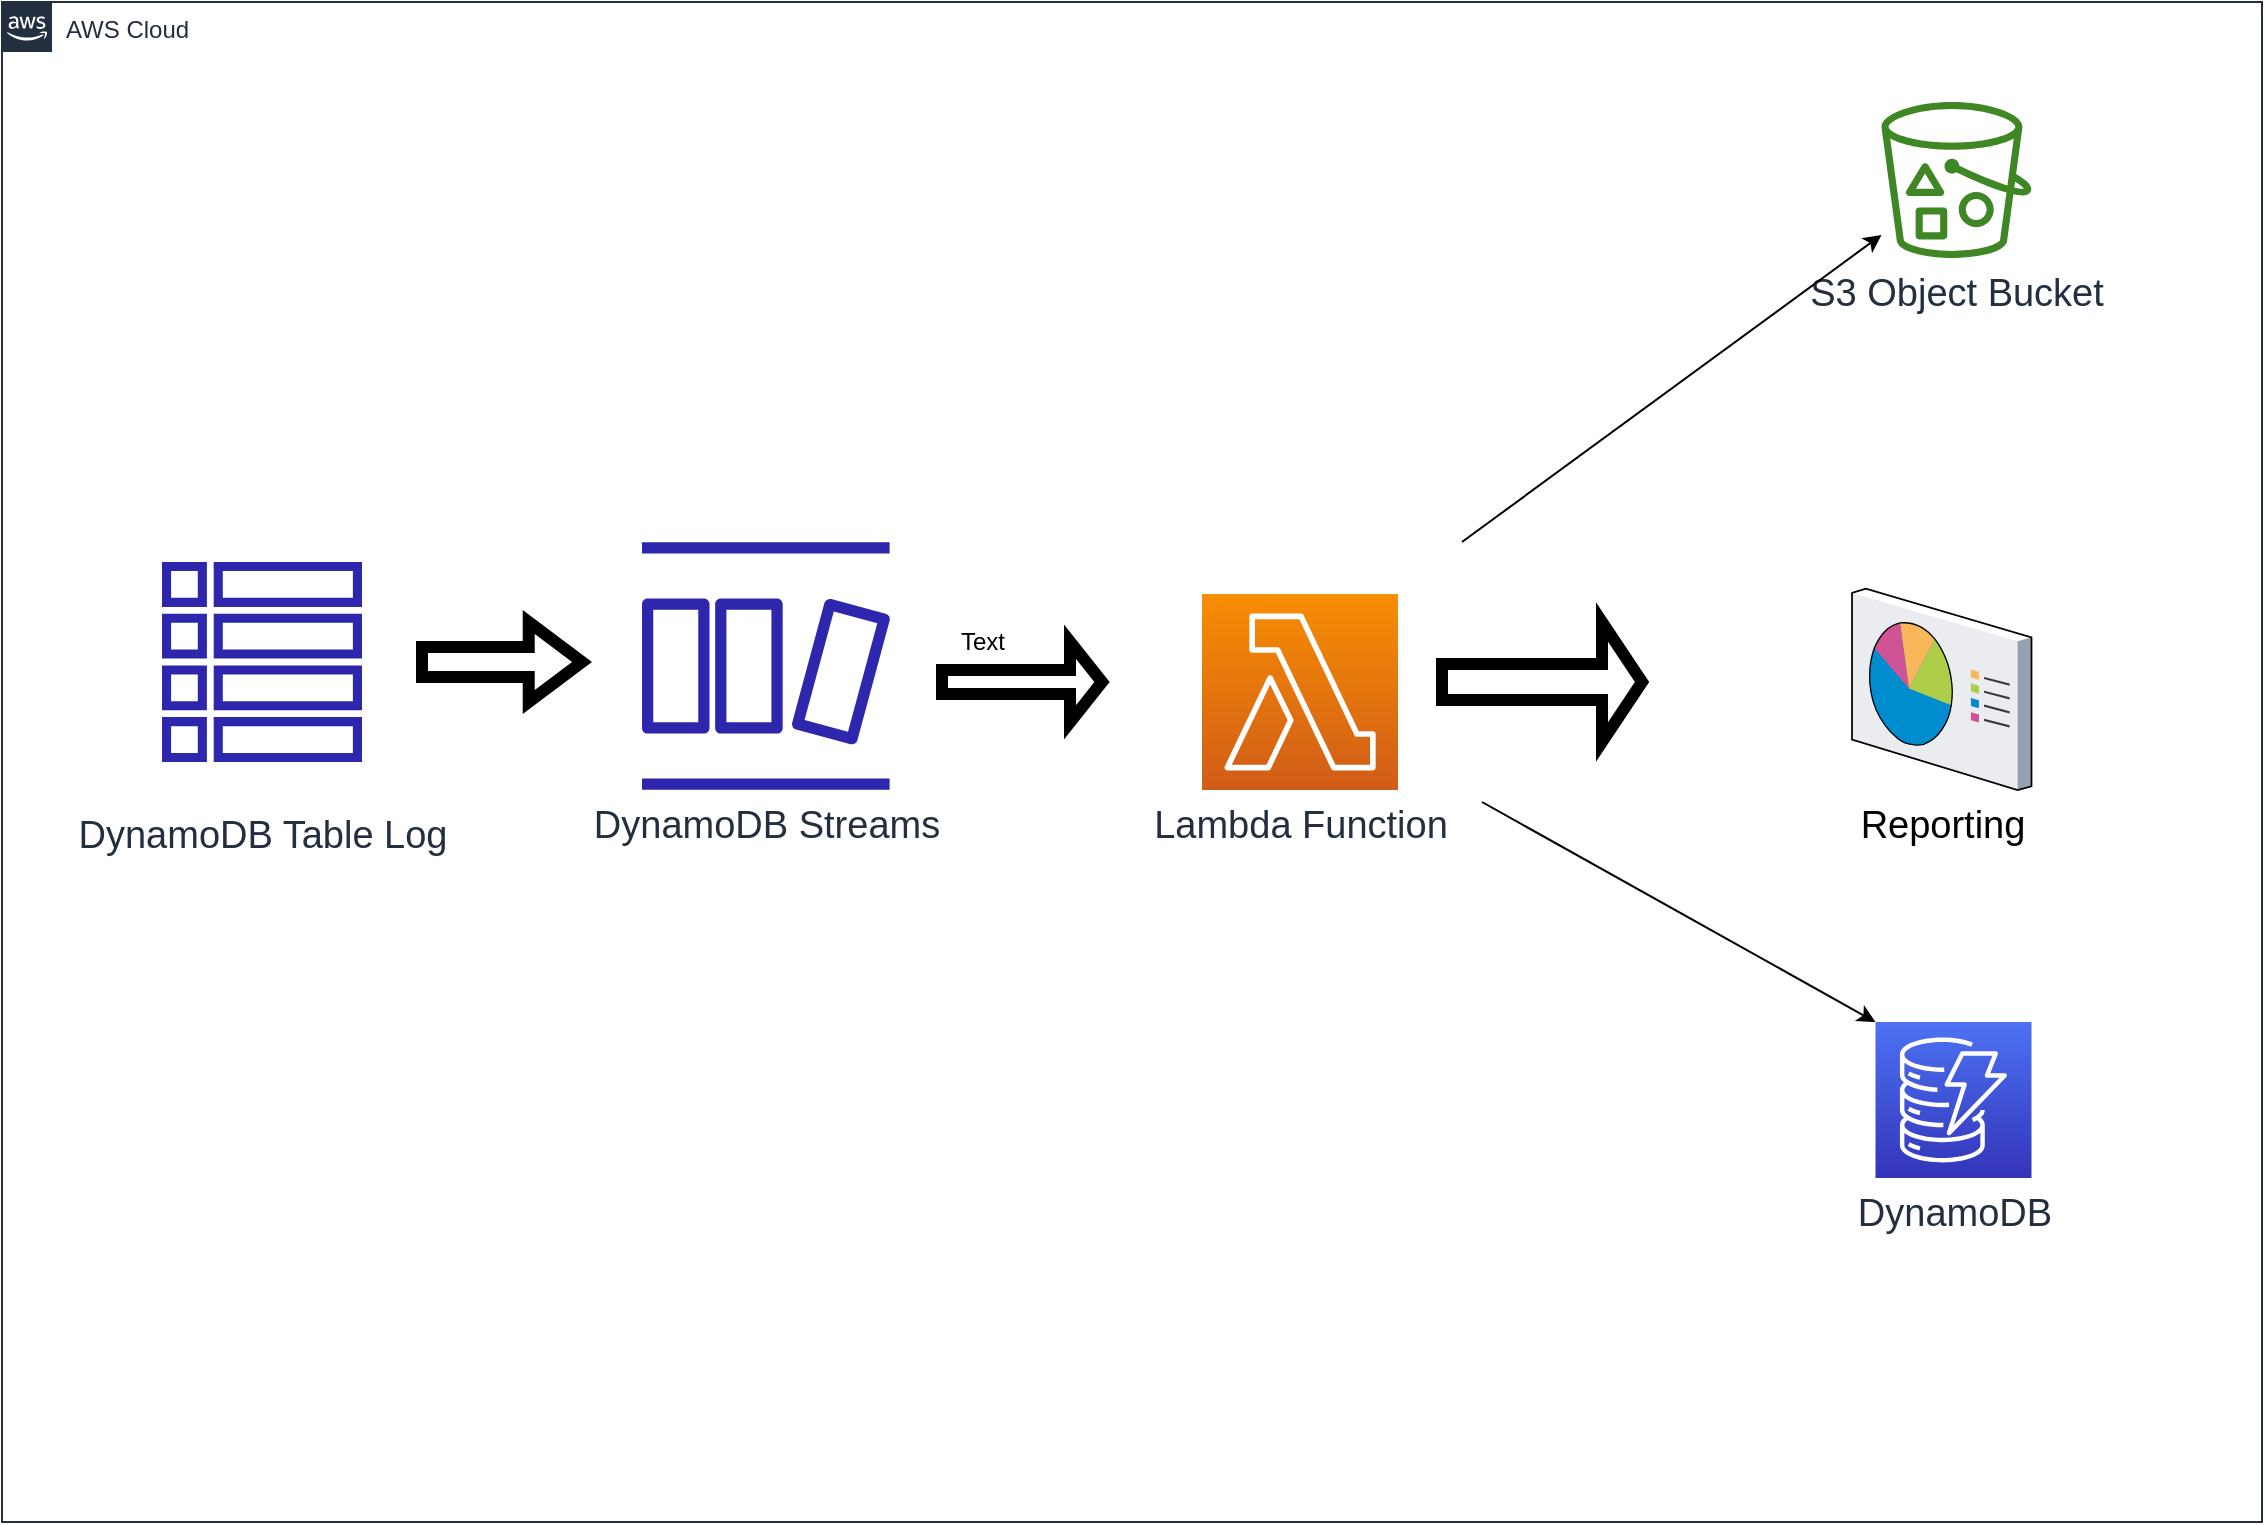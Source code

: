 <mxfile version="18.1.3" type="github">
  <diagram id="Ht1M8jgEwFfnCIfOTk4-" name="Page-1">
    <mxGraphModel dx="3689" dy="797" grid="1" gridSize="10" guides="1" tooltips="1" connect="1" arrows="1" fold="1" page="1" pageScale="1" pageWidth="1169" pageHeight="827" math="0" shadow="0">
      <root>
        <mxCell id="0" />
        <mxCell id="1" parent="0" />
        <mxCell id="GCH7nPbYgpP5T6VweitX-4" value="AWS Cloud" style="points=[[0,0],[0.25,0],[0.5,0],[0.75,0],[1,0],[1,0.25],[1,0.5],[1,0.75],[1,1],[0.75,1],[0.5,1],[0.25,1],[0,1],[0,0.75],[0,0.5],[0,0.25]];outlineConnect=0;gradientColor=none;html=1;whiteSpace=wrap;fontSize=12;fontStyle=0;container=1;pointerEvents=0;collapsible=0;recursiveResize=0;shape=mxgraph.aws4.group;grIcon=mxgraph.aws4.group_aws_cloud_alt;strokeColor=#232F3E;fillColor=none;verticalAlign=top;align=left;spacingLeft=30;fontColor=#232F3E;dashed=0;" vertex="1" parent="1">
          <mxGeometry x="-1170" y="50" width="1130" height="760" as="geometry" />
        </mxCell>
        <mxCell id="GCH7nPbYgpP5T6VweitX-6" value="&lt;p style=&quot;font-size: 19px;&quot;&gt;DynamoDB Table Log&lt;/p&gt;" style="sketch=0;outlineConnect=0;fontColor=#232F3E;gradientColor=none;fillColor=#2E27AD;strokeColor=none;dashed=0;verticalLabelPosition=bottom;verticalAlign=top;align=center;html=1;fontSize=19;fontStyle=0;aspect=fixed;pointerEvents=1;shape=mxgraph.aws4.table;strokeWidth=6;" vertex="1" parent="GCH7nPbYgpP5T6VweitX-4">
          <mxGeometry x="80" y="280" width="100" height="100" as="geometry" />
        </mxCell>
        <mxCell id="GCH7nPbYgpP5T6VweitX-5" value="DynamoDB" style="sketch=0;points=[[0,0,0],[0.25,0,0],[0.5,0,0],[0.75,0,0],[1,0,0],[0,1,0],[0.25,1,0],[0.5,1,0],[0.75,1,0],[1,1,0],[0,0.25,0],[0,0.5,0],[0,0.75,0],[1,0.25,0],[1,0.5,0],[1,0.75,0]];outlineConnect=0;fontColor=#232F3E;gradientColor=#4D72F3;gradientDirection=north;fillColor=#3334B9;strokeColor=#ffffff;dashed=0;verticalLabelPosition=bottom;verticalAlign=top;align=center;html=1;fontSize=19;fontStyle=0;aspect=fixed;shape=mxgraph.aws4.resourceIcon;resIcon=mxgraph.aws4.dynamodb;" vertex="1" parent="GCH7nPbYgpP5T6VweitX-4">
          <mxGeometry x="936.75" y="510" width="78" height="78" as="geometry" />
        </mxCell>
        <mxCell id="GCH7nPbYgpP5T6VweitX-8" value="Lambda Function" style="sketch=0;points=[[0,0,0],[0.25,0,0],[0.5,0,0],[0.75,0,0],[1,0,0],[0,1,0],[0.25,1,0],[0.5,1,0],[0.75,1,0],[1,1,0],[0,0.25,0],[0,0.5,0],[0,0.75,0],[1,0.25,0],[1,0.5,0],[1,0.75,0]];outlineConnect=0;fontColor=#232F3E;gradientColor=#F78E04;gradientDirection=north;fillColor=#D05C17;strokeColor=#ffffff;dashed=0;verticalLabelPosition=bottom;verticalAlign=top;align=center;html=1;fontSize=19;fontStyle=0;aspect=fixed;shape=mxgraph.aws4.resourceIcon;resIcon=mxgraph.aws4.lambda;" vertex="1" parent="GCH7nPbYgpP5T6VweitX-4">
          <mxGeometry x="600" y="296" width="98" height="98" as="geometry" />
        </mxCell>
        <mxCell id="GCH7nPbYgpP5T6VweitX-9" value="S3 Object Bucket" style="sketch=0;outlineConnect=0;fontColor=#232F3E;gradientColor=none;fillColor=#3F8624;strokeColor=none;dashed=0;verticalLabelPosition=bottom;verticalAlign=top;align=center;html=1;fontSize=19;fontStyle=0;aspect=fixed;pointerEvents=1;shape=mxgraph.aws4.bucket_with_objects;" vertex="1" parent="GCH7nPbYgpP5T6VweitX-4">
          <mxGeometry x="939.75" y="50" width="75" height="78" as="geometry" />
        </mxCell>
        <mxCell id="GCH7nPbYgpP5T6VweitX-12" value="Reporting" style="verticalLabelPosition=bottom;sketch=0;aspect=fixed;html=1;verticalAlign=top;strokeColor=none;align=center;outlineConnect=0;shape=mxgraph.citrix.reporting;fontFamily=Helvetica;fontSize=19;" vertex="1" parent="GCH7nPbYgpP5T6VweitX-4">
          <mxGeometry x="925" y="293.3" width="89.75" height="100.7" as="geometry" />
        </mxCell>
        <mxCell id="GCH7nPbYgpP5T6VweitX-11" value="DynamoDB Streams" style="sketch=0;outlineConnect=0;fontColor=#232F3E;gradientColor=none;fillColor=#2E27AD;strokeColor=none;dashed=0;verticalLabelPosition=bottom;verticalAlign=top;align=center;html=1;fontSize=19;fontStyle=0;aspect=fixed;pointerEvents=1;shape=mxgraph.aws4.dynamodb_stream;fontFamily=Helvetica;" vertex="1" parent="GCH7nPbYgpP5T6VweitX-4">
          <mxGeometry x="320" y="270" width="124" height="124" as="geometry" />
        </mxCell>
        <mxCell id="GCH7nPbYgpP5T6VweitX-17" value="" style="shape=singleArrow;whiteSpace=wrap;html=1;fontFamily=Helvetica;fontSize=32;strokeWidth=6;arrowWidth=0.376;arrowSize=0.333;" vertex="1" parent="GCH7nPbYgpP5T6VweitX-4">
          <mxGeometry x="210" y="310" width="80" height="40" as="geometry" />
        </mxCell>
        <mxCell id="GCH7nPbYgpP5T6VweitX-18" value="" style="shape=singleArrow;whiteSpace=wrap;html=1;fontFamily=Helvetica;fontSize=32;strokeWidth=6;" vertex="1" parent="GCH7nPbYgpP5T6VweitX-4">
          <mxGeometry x="470" y="319.83" width="80" height="40.35" as="geometry" />
        </mxCell>
        <mxCell id="GCH7nPbYgpP5T6VweitX-19" value="" style="shape=singleArrow;whiteSpace=wrap;html=1;fontFamily=Helvetica;fontSize=32;strokeWidth=6;" vertex="1" parent="GCH7nPbYgpP5T6VweitX-4">
          <mxGeometry x="720" y="310" width="100" height="60" as="geometry" />
        </mxCell>
        <mxCell id="GCH7nPbYgpP5T6VweitX-21" value="" style="endArrow=classic;html=1;rounded=0;fontFamily=Helvetica;fontSize=19;" edge="1" parent="GCH7nPbYgpP5T6VweitX-4" target="GCH7nPbYgpP5T6VweitX-9">
          <mxGeometry width="50" height="50" relative="1" as="geometry">
            <mxPoint x="730" y="270" as="sourcePoint" />
            <mxPoint x="770" y="210" as="targetPoint" />
          </mxGeometry>
        </mxCell>
        <mxCell id="GCH7nPbYgpP5T6VweitX-22" value="" style="endArrow=classic;html=1;rounded=0;fontFamily=Helvetica;fontSize=19;entryX=0;entryY=0;entryDx=0;entryDy=0;entryPerimeter=0;" edge="1" parent="GCH7nPbYgpP5T6VweitX-4" target="GCH7nPbYgpP5T6VweitX-5">
          <mxGeometry width="50" height="50" relative="1" as="geometry">
            <mxPoint x="740" y="400" as="sourcePoint" />
            <mxPoint x="859.758" y="449.996" as="targetPoint" />
          </mxGeometry>
        </mxCell>
        <mxCell id="GCH7nPbYgpP5T6VweitX-10" value="Text" style="text;html=1;resizable=0;autosize=1;align=center;verticalAlign=middle;points=[];fillColor=none;strokeColor=none;rounded=0;" vertex="1" parent="1">
          <mxGeometry x="-700" y="360" width="40" height="20" as="geometry" />
        </mxCell>
      </root>
    </mxGraphModel>
  </diagram>
</mxfile>
